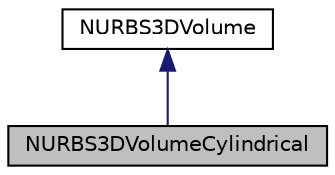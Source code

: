 digraph "NURBS3DVolumeCylindrical"
{
  bgcolor="transparent";
  edge [fontname="Helvetica",fontsize="10",labelfontname="Helvetica",labelfontsize="10"];
  node [fontname="Helvetica",fontsize="10",shape=record];
  Node1 [label="NURBS3DVolumeCylindrical",height=0.2,width=0.4,color="black", fillcolor="grey75", style="filled" fontcolor="black"];
  Node2 -> Node1 [dir="back",color="midnightblue",fontsize="10",style="solid",fontname="Helvetica"];
  Node2 [label="NURBS3DVolume",height=0.2,width=0.4,color="black",URL="$classFoam_1_1NURBS3DVolume.html",tooltip="NURBS3DVolume morpher. Includes support functions for gradient computations Base class providing supp..."];
}
